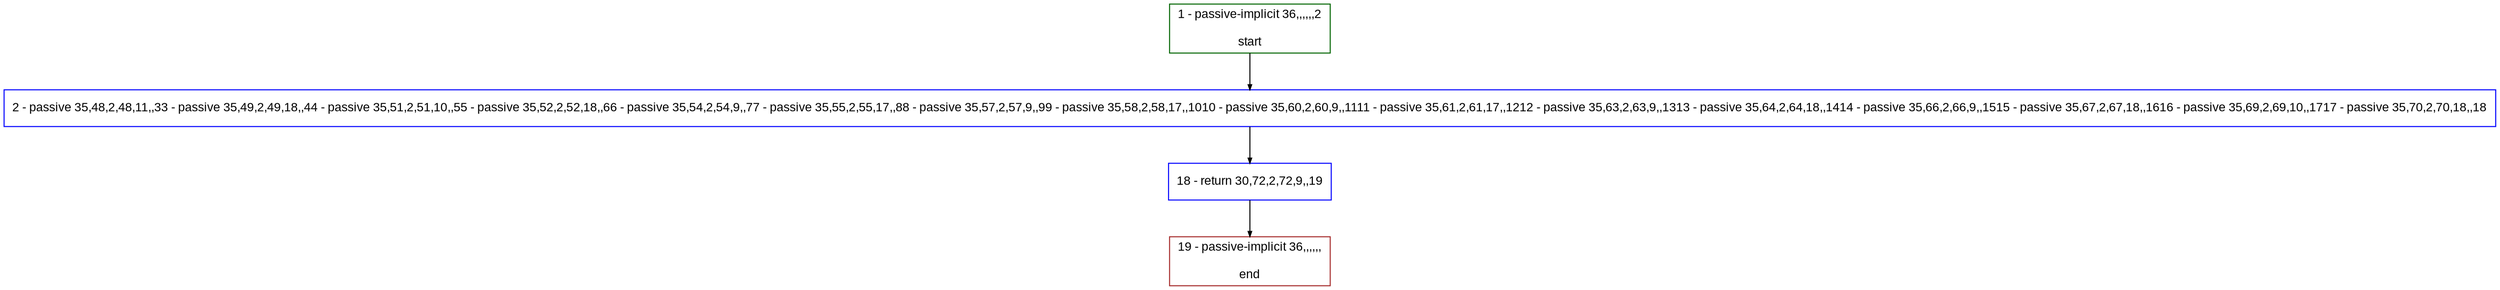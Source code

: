 digraph "" {
  graph [bgcolor="white", fillcolor="#FFFFCC", pack="true", packmode="clust", fontname="Arial", label="", fontsize="12", compound="true", style="rounded,filled"];
  node [node_initialized="no", fillcolor="white", fontname="Arial", label="", color="grey", fontsize="12", fixedsize="false", compound="true", shape="rectangle", style="filled"];
  edge [arrowtail="none", lhead="", fontcolor="black", fontname="Arial", label="", color="black", fontsize="12", arrowhead="normal", arrowsize="0.5", compound="true", ltail="", dir="forward"];
  __N1 [fillcolor="#ffffff", label="2 - passive 35,48,2,48,11,,33 - passive 35,49,2,49,18,,44 - passive 35,51,2,51,10,,55 - passive 35,52,2,52,18,,66 - passive 35,54,2,54,9,,77 - passive 35,55,2,55,17,,88 - passive 35,57,2,57,9,,99 - passive 35,58,2,58,17,,1010 - passive 35,60,2,60,9,,1111 - passive 35,61,2,61,17,,1212 - passive 35,63,2,63,9,,1313 - passive 35,64,2,64,18,,1414 - passive 35,66,2,66,9,,1515 - passive 35,67,2,67,18,,1616 - passive 35,69,2,69,10,,1717 - passive 35,70,2,70,18,,18", color="#0000ff", shape="box", style="filled"];
  __N2 [fillcolor="#ffffff", label="1 - passive-implicit 36,,,,,,2\n\nstart", color="#006400", shape="box", style="filled"];
  __N3 [fillcolor="#ffffff", label="18 - return 30,72,2,72,9,,19", color="#0000ff", shape="box", style="filled"];
  __N4 [fillcolor="#ffffff", label="19 - passive-implicit 36,,,,,,\n\nend", color="#a52a2a", shape="box", style="filled"];
  __N2 -> __N1 [arrowtail="none", color="#000000", label="", arrowhead="normal", dir="forward"];
  __N1 -> __N3 [arrowtail="none", color="#000000", label="", arrowhead="normal", dir="forward"];
  __N3 -> __N4 [arrowtail="none", color="#000000", label="", arrowhead="normal", dir="forward"];
}

